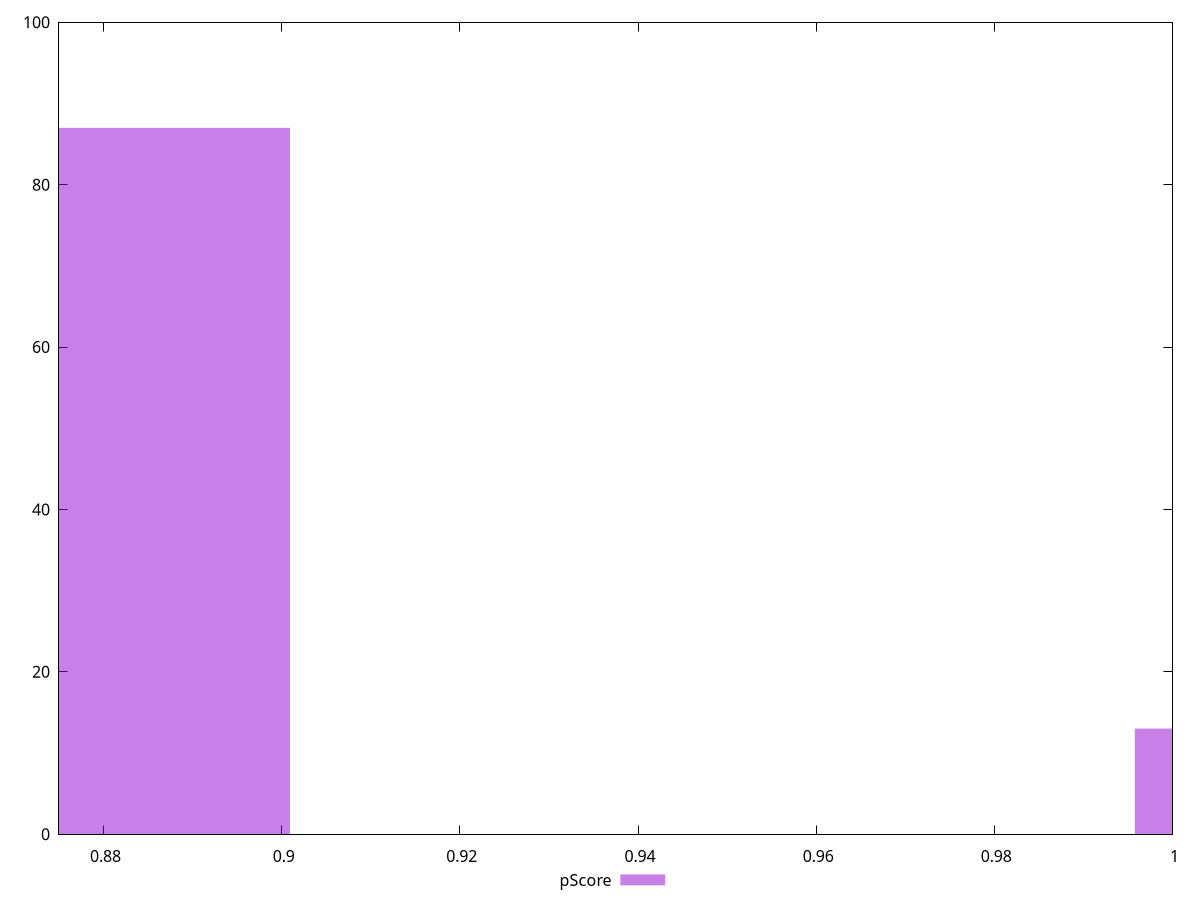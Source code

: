 reset

$pScore <<EOF
0.8535140472287852 87
1.0431838355018486 13
EOF

set key outside below
set boxwidth 0.09483489413653169
set xrange [0.875:1]
set yrange [0:100]
set trange [0:100]
set style fill transparent solid 0.5 noborder
set terminal svg size 640, 490 enhanced background rgb 'white'
set output "reports/report_00033_2021-03-01T14-23-16.841Z/unused-css-rules/samples/astro-inner-cached/pScore/histogram.svg"

plot $pScore title "pScore" with boxes

reset
